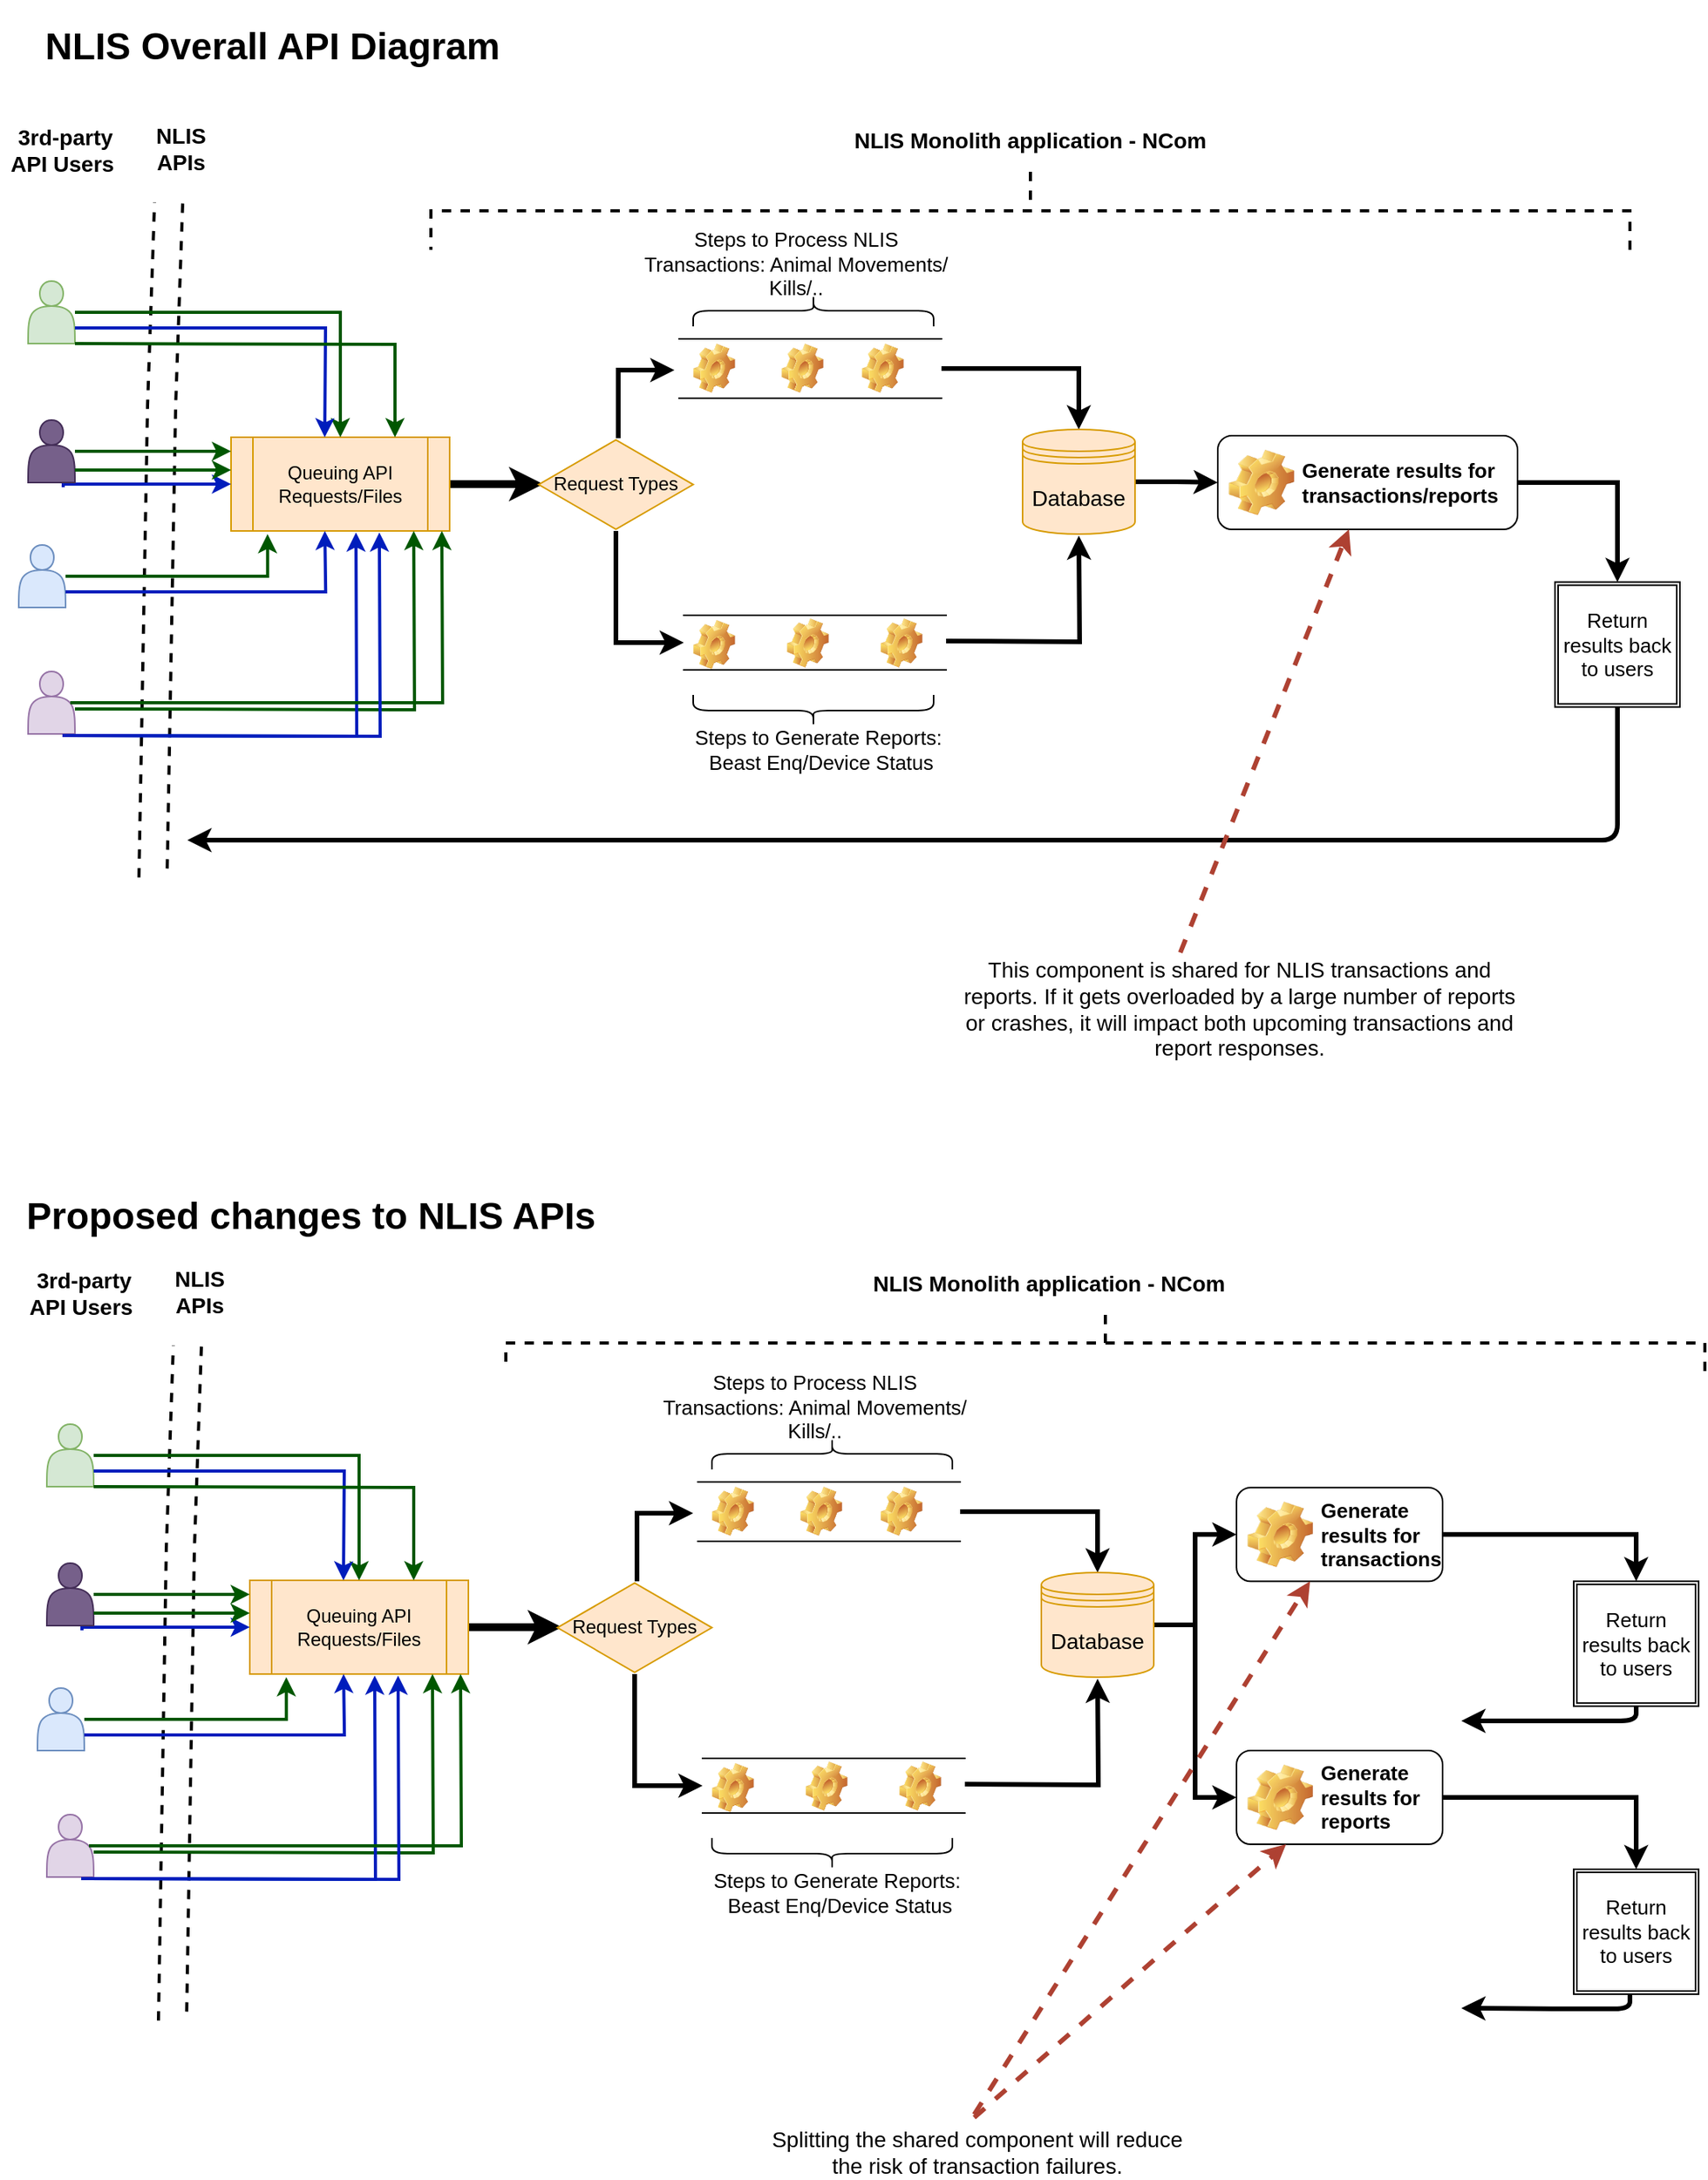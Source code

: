 <mxfile version="14.0.1" type="github">
  <diagram id="C5RBs43oDa-KdzZeNtuy" name="Page-1">
    <mxGraphModel dx="1356" dy="802" grid="1" gridSize="12" guides="1" tooltips="1" connect="1" arrows="1" fold="1" page="1" pageScale="1" pageWidth="827" pageHeight="1169" math="0" shadow="0">
      <root>
        <mxCell id="WIyWlLk6GJQsqaUBKTNV-0" />
        <mxCell id="WIyWlLk6GJQsqaUBKTNV-1" parent="WIyWlLk6GJQsqaUBKTNV-0" />
        <mxCell id="2m7f8F7U0wRiKGoIFJkY-1" value="" style="shape=link;html=1;width=17;sketch=0;shadow=0;dashed=1;strokeWidth=2;" parent="WIyWlLk6GJQsqaUBKTNV-1" edge="1">
          <mxGeometry width="100" relative="1" as="geometry">
            <mxPoint x="120" y="300" as="sourcePoint" />
            <mxPoint x="110" y="732" as="targetPoint" />
            <Array as="points">
              <mxPoint x="115.5" y="430" />
            </Array>
          </mxGeometry>
        </mxCell>
        <mxCell id="2m7f8F7U0wRiKGoIFJkY-31" value="" style="edgeStyle=orthogonalEdgeStyle;rounded=0;sketch=0;jumpSize=8;orthogonalLoop=1;jettySize=auto;html=1;shadow=0;strokeWidth=5;fillColor=#a20025;" parent="WIyWlLk6GJQsqaUBKTNV-1" source="2m7f8F7U0wRiKGoIFJkY-3" edge="1">
          <mxGeometry relative="1" as="geometry">
            <mxPoint x="360" y="480" as="targetPoint" />
          </mxGeometry>
        </mxCell>
        <mxCell id="2m7f8F7U0wRiKGoIFJkY-3" value="Queuing API Requests/Files" style="shape=process;whiteSpace=wrap;html=1;backgroundOutline=1;fillColor=#ffe6cc;strokeColor=#d79b00;" parent="WIyWlLk6GJQsqaUBKTNV-1" vertex="1">
          <mxGeometry x="160" y="450" width="140" height="60" as="geometry" />
        </mxCell>
        <mxCell id="2m7f8F7U0wRiKGoIFJkY-5" value="NLIS APIs" style="text;html=1;strokeColor=none;fillColor=none;align=center;verticalAlign=middle;whiteSpace=wrap;rounded=0;fontSize=14;fontStyle=1" parent="WIyWlLk6GJQsqaUBKTNV-1" vertex="1">
          <mxGeometry x="108" y="245" width="40" height="40" as="geometry" />
        </mxCell>
        <mxCell id="2m7f8F7U0wRiKGoIFJkY-16" style="edgeStyle=orthogonalEdgeStyle;rounded=0;sketch=0;orthogonalLoop=1;jettySize=auto;html=1;shadow=0;fillColor=#008a00;strokeColor=#005700;jumpSize=8;strokeWidth=2;" parent="WIyWlLk6GJQsqaUBKTNV-1" source="2m7f8F7U0wRiKGoIFJkY-7" target="2m7f8F7U0wRiKGoIFJkY-3" edge="1">
          <mxGeometry relative="1" as="geometry" />
        </mxCell>
        <mxCell id="2m7f8F7U0wRiKGoIFJkY-7" value="" style="shape=actor;whiteSpace=wrap;html=1;fillColor=#d5e8d4;strokeColor=#82b366;" parent="WIyWlLk6GJQsqaUBKTNV-1" vertex="1">
          <mxGeometry x="30" y="350" width="30" height="40" as="geometry" />
        </mxCell>
        <mxCell id="2m7f8F7U0wRiKGoIFJkY-18" value="" style="edgeStyle=orthogonalEdgeStyle;rounded=0;sketch=0;orthogonalLoop=1;jettySize=auto;html=1;shadow=0;exitX=0.75;exitY=0.25;exitDx=0;exitDy=0;exitPerimeter=0;strokeWidth=2;fillColor=#0050ef;strokeColor=#001DBC;" parent="WIyWlLk6GJQsqaUBKTNV-1" edge="1">
          <mxGeometry relative="1" as="geometry">
            <mxPoint x="52.5" y="482" as="sourcePoint" />
            <mxPoint x="160" y="480" as="targetPoint" />
            <Array as="points">
              <mxPoint x="53" y="480" />
            </Array>
          </mxGeometry>
        </mxCell>
        <mxCell id="2m7f8F7U0wRiKGoIFJkY-8" value="" style="shape=actor;whiteSpace=wrap;html=1;fillColor=#76608a;strokeColor=#432D57;fontColor=#ffffff;" parent="WIyWlLk6GJQsqaUBKTNV-1" vertex="1">
          <mxGeometry x="30" y="439" width="30" height="40" as="geometry" />
        </mxCell>
        <mxCell id="2m7f8F7U0wRiKGoIFJkY-10" value="&amp;nbsp;3rd-party API Users" style="text;html=1;strokeColor=none;fillColor=none;align=center;verticalAlign=middle;whiteSpace=wrap;rounded=0;fontSize=14;fontStyle=1" parent="WIyWlLk6GJQsqaUBKTNV-1" vertex="1">
          <mxGeometry x="12" y="241" width="80" height="50" as="geometry" />
        </mxCell>
        <mxCell id="2m7f8F7U0wRiKGoIFJkY-20" style="edgeStyle=orthogonalEdgeStyle;rounded=0;sketch=0;orthogonalLoop=1;jettySize=auto;html=1;entryX=0.167;entryY=1.033;entryDx=0;entryDy=0;entryPerimeter=0;shadow=0;strokeWidth=2;fillColor=#008a00;strokeColor=#005700;" parent="WIyWlLk6GJQsqaUBKTNV-1" source="2m7f8F7U0wRiKGoIFJkY-12" target="2m7f8F7U0wRiKGoIFJkY-3" edge="1">
          <mxGeometry relative="1" as="geometry" />
        </mxCell>
        <mxCell id="2m7f8F7U0wRiKGoIFJkY-12" value="" style="shape=actor;whiteSpace=wrap;html=1;fillColor=#dae8fc;strokeColor=#6c8ebf;" parent="WIyWlLk6GJQsqaUBKTNV-1" vertex="1">
          <mxGeometry x="24" y="519" width="30" height="40" as="geometry" />
        </mxCell>
        <mxCell id="2m7f8F7U0wRiKGoIFJkY-22" style="edgeStyle=orthogonalEdgeStyle;rounded=0;sketch=0;orthogonalLoop=1;jettySize=auto;html=1;shadow=0;strokeWidth=2;fillColor=#008a00;strokeColor=#005700;" parent="WIyWlLk6GJQsqaUBKTNV-1" edge="1">
          <mxGeometry relative="1" as="geometry">
            <mxPoint x="60" y="624" as="sourcePoint" />
            <mxPoint x="277" y="510" as="targetPoint" />
          </mxGeometry>
        </mxCell>
        <mxCell id="2m7f8F7U0wRiKGoIFJkY-13" value="" style="shape=actor;whiteSpace=wrap;html=1;fillColor=#e1d5e7;strokeColor=#9673a6;" parent="WIyWlLk6GJQsqaUBKTNV-1" vertex="1">
          <mxGeometry x="30" y="600" width="30" height="40" as="geometry" />
        </mxCell>
        <mxCell id="2m7f8F7U0wRiKGoIFJkY-17" style="edgeStyle=orthogonalEdgeStyle;rounded=0;sketch=0;orthogonalLoop=1;jettySize=auto;html=1;shadow=0;exitX=1;exitY=0.75;exitDx=0;exitDy=0;strokeWidth=2;fillColor=#0050ef;strokeColor=#001DBC;" parent="WIyWlLk6GJQsqaUBKTNV-1" source="2m7f8F7U0wRiKGoIFJkY-7" edge="1">
          <mxGeometry relative="1" as="geometry">
            <mxPoint x="30" y="410" as="sourcePoint" />
            <mxPoint x="220" y="450" as="targetPoint" />
          </mxGeometry>
        </mxCell>
        <mxCell id="2m7f8F7U0wRiKGoIFJkY-19" value="" style="edgeStyle=orthogonalEdgeStyle;rounded=0;sketch=0;orthogonalLoop=1;jettySize=auto;html=1;shadow=0;strokeWidth=2;fillColor=#008a00;strokeColor=#005700;" parent="WIyWlLk6GJQsqaUBKTNV-1" edge="1">
          <mxGeometry relative="1" as="geometry">
            <mxPoint x="60" y="459" as="sourcePoint" />
            <mxPoint x="160" y="459" as="targetPoint" />
          </mxGeometry>
        </mxCell>
        <mxCell id="2m7f8F7U0wRiKGoIFJkY-21" style="edgeStyle=orthogonalEdgeStyle;rounded=0;sketch=0;orthogonalLoop=1;jettySize=auto;html=1;entryX=0.167;entryY=1.033;entryDx=0;entryDy=0;entryPerimeter=0;shadow=0;exitX=1;exitY=0.75;exitDx=0;exitDy=0;strokeWidth=2;fillColor=#0050ef;strokeColor=#001DBC;" parent="WIyWlLk6GJQsqaUBKTNV-1" source="2m7f8F7U0wRiKGoIFJkY-12" edge="1">
          <mxGeometry relative="1" as="geometry">
            <mxPoint x="90" y="548.02" as="sourcePoint" />
            <mxPoint x="220.06" y="510" as="targetPoint" />
          </mxGeometry>
        </mxCell>
        <mxCell id="2m7f8F7U0wRiKGoIFJkY-23" style="edgeStyle=orthogonalEdgeStyle;rounded=0;sketch=0;orthogonalLoop=1;jettySize=auto;html=1;shadow=0;strokeWidth=2;fillColor=#0050ef;strokeColor=#001DBC;" parent="WIyWlLk6GJQsqaUBKTNV-1" edge="1">
          <mxGeometry relative="1" as="geometry">
            <mxPoint x="57" y="641" as="sourcePoint" />
            <mxPoint x="240" y="511" as="targetPoint" />
          </mxGeometry>
        </mxCell>
        <mxCell id="2m7f8F7U0wRiKGoIFJkY-24" value="" style="edgeStyle=orthogonalEdgeStyle;rounded=0;sketch=0;orthogonalLoop=1;jettySize=auto;html=1;shadow=0;strokeWidth=2;fillColor=#008a00;strokeColor=#005700;" parent="WIyWlLk6GJQsqaUBKTNV-1" edge="1">
          <mxGeometry relative="1" as="geometry">
            <mxPoint x="60" y="471" as="sourcePoint" />
            <mxPoint x="160" y="471" as="targetPoint" />
          </mxGeometry>
        </mxCell>
        <mxCell id="2m7f8F7U0wRiKGoIFJkY-27" style="edgeStyle=orthogonalEdgeStyle;rounded=0;sketch=0;orthogonalLoop=1;jettySize=auto;html=1;shadow=0;strokeWidth=2;fillColor=#008a00;strokeColor=#005700;exitX=0.9;exitY=0.5;exitDx=0;exitDy=0;exitPerimeter=0;" parent="WIyWlLk6GJQsqaUBKTNV-1" source="2m7f8F7U0wRiKGoIFJkY-13" edge="1">
          <mxGeometry relative="1" as="geometry">
            <mxPoint x="97.5" y="620" as="sourcePoint" />
            <mxPoint x="295" y="510" as="targetPoint" />
          </mxGeometry>
        </mxCell>
        <mxCell id="2m7f8F7U0wRiKGoIFJkY-28" style="edgeStyle=orthogonalEdgeStyle;rounded=0;sketch=0;orthogonalLoop=1;jettySize=auto;html=1;shadow=0;fillColor=#008a00;strokeColor=#005700;jumpSize=8;strokeWidth=2;entryX=0.75;entryY=0;entryDx=0;entryDy=0;" parent="WIyWlLk6GJQsqaUBKTNV-1" target="2m7f8F7U0wRiKGoIFJkY-3" edge="1">
          <mxGeometry relative="1" as="geometry">
            <mxPoint x="60" y="390" as="sourcePoint" />
            <mxPoint x="250" y="430" as="targetPoint" />
          </mxGeometry>
        </mxCell>
        <mxCell id="2m7f8F7U0wRiKGoIFJkY-29" style="edgeStyle=orthogonalEdgeStyle;rounded=0;sketch=0;orthogonalLoop=1;jettySize=auto;html=1;entryX=0.461;entryY=1;entryDx=0;entryDy=0;entryPerimeter=0;shadow=0;strokeWidth=2;fillColor=#0050ef;strokeColor=#001DBC;" parent="WIyWlLk6GJQsqaUBKTNV-1" edge="1">
          <mxGeometry relative="1" as="geometry">
            <mxPoint x="52" y="641" as="sourcePoint" />
            <mxPoint x="254.98" y="511" as="targetPoint" />
          </mxGeometry>
        </mxCell>
        <mxCell id="2m7f8F7U0wRiKGoIFJkY-37" style="edgeStyle=orthogonalEdgeStyle;rounded=0;sketch=0;jumpSize=8;orthogonalLoop=1;jettySize=auto;html=1;shadow=0;strokeWidth=3;" parent="WIyWlLk6GJQsqaUBKTNV-1" edge="1">
          <mxGeometry relative="1" as="geometry">
            <mxPoint x="408" y="450.6" as="sourcePoint" />
            <mxPoint x="444" y="407" as="targetPoint" />
            <Array as="points">
              <mxPoint x="408" y="407" />
            </Array>
          </mxGeometry>
        </mxCell>
        <mxCell id="2m7f8F7U0wRiKGoIFJkY-86" style="edgeStyle=orthogonalEdgeStyle;rounded=0;sketch=0;jumpSize=8;orthogonalLoop=1;jettySize=auto;html=1;entryX=0;entryY=0.5;entryDx=0;entryDy=0;shadow=0;strokeColor=#000000;strokeWidth=3;fontSize=13;" parent="WIyWlLk6GJQsqaUBKTNV-1" source="2m7f8F7U0wRiKGoIFJkY-35" target="2m7f8F7U0wRiKGoIFJkY-69" edge="1">
          <mxGeometry relative="1" as="geometry" />
        </mxCell>
        <mxCell id="2m7f8F7U0wRiKGoIFJkY-35" value="Request Types" style="html=1;whiteSpace=wrap;aspect=fixed;shape=isoRectangle;fillColor=#ffe6cc;strokeColor=#d79b00;" parent="WIyWlLk6GJQsqaUBKTNV-1" vertex="1">
          <mxGeometry x="357" y="450.6" width="99" height="59.4" as="geometry" />
        </mxCell>
        <mxCell id="2m7f8F7U0wRiKGoIFJkY-48" value="&lt;h1&gt;NLIS Overall API Diagram&lt;/h1&gt;" style="text;html=1;strokeColor=none;fillColor=none;spacing=5;spacingTop=-20;whiteSpace=wrap;overflow=hidden;rounded=0;" parent="WIyWlLk6GJQsqaUBKTNV-1" vertex="1">
          <mxGeometry x="36" y="180" width="312" height="48" as="geometry" />
        </mxCell>
        <mxCell id="2m7f8F7U0wRiKGoIFJkY-52" value="" style="shape=curlyBracket;whiteSpace=wrap;html=1;rounded=1;fontSize=13;direction=south;" parent="WIyWlLk6GJQsqaUBKTNV-1" vertex="1">
          <mxGeometry x="456" y="359" width="154" height="20" as="geometry" />
        </mxCell>
        <mxCell id="2m7f8F7U0wRiKGoIFJkY-53" value="Steps to Process NLIS Transactions: Animal Movements/ Kills/.." style="text;html=1;strokeColor=none;fillColor=none;align=center;verticalAlign=middle;whiteSpace=wrap;rounded=0;fontSize=13;" parent="WIyWlLk6GJQsqaUBKTNV-1" vertex="1">
          <mxGeometry x="420" y="329" width="204" height="20" as="geometry" />
        </mxCell>
        <mxCell id="2m7f8F7U0wRiKGoIFJkY-60" value="" style="shape=image;html=1;verticalLabelPosition=bottom;verticalAlign=top;imageAspect=1;aspect=fixed;image=img/clipart/Gear_128x128.png" parent="WIyWlLk6GJQsqaUBKTNV-1" vertex="1">
          <mxGeometry x="456.0" y="390" width="26.85" height="31.5" as="geometry" />
        </mxCell>
        <mxCell id="2m7f8F7U0wRiKGoIFJkY-61" value="" style="shape=image;html=1;verticalLabelPosition=bottom;verticalAlign=top;imageAspect=1;aspect=fixed;image=img/clipart/Gear_128x128.png" parent="WIyWlLk6GJQsqaUBKTNV-1" vertex="1">
          <mxGeometry x="512.57" y="390" width="26.85" height="31.5" as="geometry" />
        </mxCell>
        <mxCell id="2m7f8F7U0wRiKGoIFJkY-62" value="" style="shape=image;html=1;verticalLabelPosition=bottom;verticalAlign=top;imageAspect=1;aspect=fixed;image=img/clipart/Gear_128x128.png" parent="WIyWlLk6GJQsqaUBKTNV-1" vertex="1">
          <mxGeometry x="564.0" y="390" width="26.85" height="31.5" as="geometry" />
        </mxCell>
        <mxCell id="2m7f8F7U0wRiKGoIFJkY-115" style="edgeStyle=orthogonalEdgeStyle;rounded=0;sketch=0;jumpSize=8;orthogonalLoop=1;jettySize=auto;html=1;shadow=0;strokeColor=#000000;strokeWidth=3;fontSize=14;" parent="WIyWlLk6GJQsqaUBKTNV-1" source="2m7f8F7U0wRiKGoIFJkY-65" target="2m7f8F7U0wRiKGoIFJkY-113" edge="1">
          <mxGeometry relative="1" as="geometry" />
        </mxCell>
        <mxCell id="2m7f8F7U0wRiKGoIFJkY-65" value="" style="shape=partialRectangle;whiteSpace=wrap;html=1;left=0;right=0;fillColor=none;fontSize=13;" parent="WIyWlLk6GJQsqaUBKTNV-1" vertex="1">
          <mxGeometry x="447" y="387" width="168" height="38" as="geometry" />
        </mxCell>
        <mxCell id="2m7f8F7U0wRiKGoIFJkY-118" style="edgeStyle=orthogonalEdgeStyle;rounded=0;sketch=0;jumpSize=8;orthogonalLoop=1;jettySize=auto;html=1;entryX=0.5;entryY=1;entryDx=0;entryDy=0;shadow=0;strokeColor=#000000;strokeWidth=3;fontSize=14;" parent="WIyWlLk6GJQsqaUBKTNV-1" edge="1">
          <mxGeometry relative="1" as="geometry">
            <mxPoint x="618" y="580.5" as="sourcePoint" />
            <mxPoint x="703" y="513" as="targetPoint" />
          </mxGeometry>
        </mxCell>
        <mxCell id="2m7f8F7U0wRiKGoIFJkY-69" value="" style="shape=partialRectangle;whiteSpace=wrap;html=1;left=0;right=0;fillColor=none;fontSize=13;" parent="WIyWlLk6GJQsqaUBKTNV-1" vertex="1">
          <mxGeometry x="450" y="564" width="168" height="35" as="geometry" />
        </mxCell>
        <mxCell id="2m7f8F7U0wRiKGoIFJkY-70" value="" style="shape=image;html=1;verticalLabelPosition=bottom;verticalAlign=top;imageAspect=1;aspect=fixed;image=img/clipart/Gear_128x128.png" parent="WIyWlLk6GJQsqaUBKTNV-1" vertex="1">
          <mxGeometry x="456.0" y="567" width="26.85" height="31.5" as="geometry" />
        </mxCell>
        <mxCell id="2m7f8F7U0wRiKGoIFJkY-71" value="" style="shape=image;html=1;verticalLabelPosition=bottom;verticalAlign=top;imageAspect=1;aspect=fixed;image=img/clipart/Gear_128x128.png" parent="WIyWlLk6GJQsqaUBKTNV-1" vertex="1">
          <mxGeometry x="516" y="566" width="26.85" height="31.5" as="geometry" />
        </mxCell>
        <mxCell id="2m7f8F7U0wRiKGoIFJkY-72" value="" style="shape=image;html=1;verticalLabelPosition=bottom;verticalAlign=top;imageAspect=1;aspect=fixed;image=img/clipart/Gear_128x128.png" parent="WIyWlLk6GJQsqaUBKTNV-1" vertex="1">
          <mxGeometry x="576.0" y="566" width="26.85" height="31.5" as="geometry" />
        </mxCell>
        <mxCell id="2m7f8F7U0wRiKGoIFJkY-73" value="" style="shape=curlyBracket;whiteSpace=wrap;html=1;rounded=1;fontSize=13;direction=north;" parent="WIyWlLk6GJQsqaUBKTNV-1" vertex="1">
          <mxGeometry x="456" y="615" width="154" height="20" as="geometry" />
        </mxCell>
        <mxCell id="2m7f8F7U0wRiKGoIFJkY-74" value="Steps to Generate Reports:&amp;nbsp;&lt;br&gt;Beast Enq/Device Status" style="text;html=1;strokeColor=none;fillColor=none;align=center;verticalAlign=middle;whiteSpace=wrap;rounded=0;fontSize=13;" parent="WIyWlLk6GJQsqaUBKTNV-1" vertex="1">
          <mxGeometry x="448" y="640" width="180" height="20" as="geometry" />
        </mxCell>
        <mxCell id="2m7f8F7U0wRiKGoIFJkY-91" style="edgeStyle=orthogonalEdgeStyle;rounded=0;sketch=0;jumpSize=8;orthogonalLoop=1;jettySize=auto;html=1;entryX=0.5;entryY=0;entryDx=0;entryDy=0;shadow=0;strokeColor=#000000;strokeWidth=3;fontSize=13;" parent="WIyWlLk6GJQsqaUBKTNV-1" source="2m7f8F7U0wRiKGoIFJkY-87" target="2m7f8F7U0wRiKGoIFJkY-90" edge="1">
          <mxGeometry relative="1" as="geometry" />
        </mxCell>
        <mxCell id="2m7f8F7U0wRiKGoIFJkY-87" value="Generate results for transactions/reports" style="label;whiteSpace=wrap;html=1;image=img/clipart/Gear_128x128.png;fontSize=13;" parent="WIyWlLk6GJQsqaUBKTNV-1" vertex="1">
          <mxGeometry x="792" y="449" width="192" height="60" as="geometry" />
        </mxCell>
        <mxCell id="2m7f8F7U0wRiKGoIFJkY-90" value="Return results back to users" style="shape=ext;double=1;whiteSpace=wrap;html=1;aspect=fixed;fontSize=13;" parent="WIyWlLk6GJQsqaUBKTNV-1" vertex="1">
          <mxGeometry x="1008" y="542.75" width="80" height="80" as="geometry" />
        </mxCell>
        <mxCell id="2m7f8F7U0wRiKGoIFJkY-103" value="" style="edgeStyle=segmentEdgeStyle;endArrow=classic;html=1;shadow=0;strokeColor=#000000;strokeWidth=3;fontSize=13;exitX=0.5;exitY=1;exitDx=0;exitDy=0;" parent="WIyWlLk6GJQsqaUBKTNV-1" source="2m7f8F7U0wRiKGoIFJkY-90" edge="1">
          <mxGeometry width="50" height="50" relative="1" as="geometry">
            <mxPoint x="1044" y="674" as="sourcePoint" />
            <mxPoint x="132" y="708" as="targetPoint" />
            <Array as="points">
              <mxPoint x="1048" y="708" />
              <mxPoint x="852" y="708" />
            </Array>
          </mxGeometry>
        </mxCell>
        <mxCell id="2m7f8F7U0wRiKGoIFJkY-109" value="" style="strokeWidth=2;html=1;shape=mxgraph.flowchart.annotation_2;align=left;labelPosition=right;pointerEvents=1;fontSize=14;direction=south;dashed=1;" parent="WIyWlLk6GJQsqaUBKTNV-1" vertex="1">
          <mxGeometry x="288" y="280" width="768" height="50" as="geometry" />
        </mxCell>
        <mxCell id="2m7f8F7U0wRiKGoIFJkY-110" value="NLIS Monolith application - NCom" style="text;html=1;strokeColor=none;fillColor=none;align=center;verticalAlign=middle;whiteSpace=wrap;rounded=0;fontSize=14;fontStyle=1" parent="WIyWlLk6GJQsqaUBKTNV-1" vertex="1">
          <mxGeometry x="552" y="240" width="240" height="40" as="geometry" />
        </mxCell>
        <mxCell id="2m7f8F7U0wRiKGoIFJkY-120" value="" style="edgeStyle=orthogonalEdgeStyle;rounded=0;sketch=0;jumpSize=8;orthogonalLoop=1;jettySize=auto;html=1;shadow=0;strokeColor=#000000;strokeWidth=3;fontSize=14;" parent="WIyWlLk6GJQsqaUBKTNV-1" source="2m7f8F7U0wRiKGoIFJkY-113" target="2m7f8F7U0wRiKGoIFJkY-87" edge="1">
          <mxGeometry relative="1" as="geometry" />
        </mxCell>
        <mxCell id="2m7f8F7U0wRiKGoIFJkY-113" value="Database" style="shape=datastore;whiteSpace=wrap;html=1;fontSize=14;fillColor=#ffe6cc;strokeColor=#d79b00;" parent="WIyWlLk6GJQsqaUBKTNV-1" vertex="1">
          <mxGeometry x="667" y="445" width="72" height="67" as="geometry" />
        </mxCell>
        <mxCell id="2m7f8F7U0wRiKGoIFJkY-121" value="This component is shared for NLIS transactions and reports. If it gets overloaded by a large number of reports or crashes, it will impact both upcoming transactions and report responses." style="text;html=1;strokeColor=none;fillColor=none;align=center;verticalAlign=middle;whiteSpace=wrap;rounded=0;fontSize=14;" parent="WIyWlLk6GJQsqaUBKTNV-1" vertex="1">
          <mxGeometry x="628" y="804" width="356" height="24" as="geometry" />
        </mxCell>
        <mxCell id="2m7f8F7U0wRiKGoIFJkY-135" value="" style="shape=link;html=1;width=17;sketch=0;shadow=0;dashed=1;strokeWidth=2;" parent="WIyWlLk6GJQsqaUBKTNV-1" edge="1">
          <mxGeometry width="100" relative="1" as="geometry">
            <mxPoint x="132" y="1032" as="sourcePoint" />
            <mxPoint x="122.497" y="1464" as="targetPoint" />
            <Array as="points">
              <mxPoint x="127.5" y="1162" />
            </Array>
          </mxGeometry>
        </mxCell>
        <mxCell id="2m7f8F7U0wRiKGoIFJkY-136" value="" style="edgeStyle=orthogonalEdgeStyle;rounded=0;sketch=0;jumpSize=8;orthogonalLoop=1;jettySize=auto;html=1;shadow=0;strokeWidth=5;fillColor=#a20025;" parent="WIyWlLk6GJQsqaUBKTNV-1" source="2m7f8F7U0wRiKGoIFJkY-137" edge="1">
          <mxGeometry relative="1" as="geometry">
            <mxPoint x="372" y="1212" as="targetPoint" />
          </mxGeometry>
        </mxCell>
        <mxCell id="2m7f8F7U0wRiKGoIFJkY-137" value="Queuing API Requests/Files" style="shape=process;whiteSpace=wrap;html=1;backgroundOutline=1;fillColor=#ffe6cc;strokeColor=#d79b00;" parent="WIyWlLk6GJQsqaUBKTNV-1" vertex="1">
          <mxGeometry x="172" y="1182" width="140" height="60" as="geometry" />
        </mxCell>
        <mxCell id="2m7f8F7U0wRiKGoIFJkY-138" value="NLIS APIs" style="text;html=1;strokeColor=none;fillColor=none;align=center;verticalAlign=middle;whiteSpace=wrap;rounded=0;fontSize=14;fontStyle=1" parent="WIyWlLk6GJQsqaUBKTNV-1" vertex="1">
          <mxGeometry x="120" y="977" width="40" height="40" as="geometry" />
        </mxCell>
        <mxCell id="2m7f8F7U0wRiKGoIFJkY-139" style="edgeStyle=orthogonalEdgeStyle;rounded=0;sketch=0;orthogonalLoop=1;jettySize=auto;html=1;shadow=0;fillColor=#008a00;strokeColor=#005700;jumpSize=8;strokeWidth=2;" parent="WIyWlLk6GJQsqaUBKTNV-1" source="2m7f8F7U0wRiKGoIFJkY-140" target="2m7f8F7U0wRiKGoIFJkY-137" edge="1">
          <mxGeometry relative="1" as="geometry" />
        </mxCell>
        <mxCell id="2m7f8F7U0wRiKGoIFJkY-140" value="" style="shape=actor;whiteSpace=wrap;html=1;fillColor=#d5e8d4;strokeColor=#82b366;" parent="WIyWlLk6GJQsqaUBKTNV-1" vertex="1">
          <mxGeometry x="42" y="1082" width="30" height="40" as="geometry" />
        </mxCell>
        <mxCell id="2m7f8F7U0wRiKGoIFJkY-141" value="" style="edgeStyle=orthogonalEdgeStyle;rounded=0;sketch=0;orthogonalLoop=1;jettySize=auto;html=1;shadow=0;exitX=0.75;exitY=0.25;exitDx=0;exitDy=0;exitPerimeter=0;strokeWidth=2;fillColor=#0050ef;strokeColor=#001DBC;" parent="WIyWlLk6GJQsqaUBKTNV-1" edge="1">
          <mxGeometry relative="1" as="geometry">
            <mxPoint x="64.5" y="1214" as="sourcePoint" />
            <mxPoint x="172" y="1212" as="targetPoint" />
            <Array as="points">
              <mxPoint x="65" y="1212" />
            </Array>
          </mxGeometry>
        </mxCell>
        <mxCell id="2m7f8F7U0wRiKGoIFJkY-142" value="" style="shape=actor;whiteSpace=wrap;html=1;fillColor=#76608a;strokeColor=#432D57;fontColor=#ffffff;" parent="WIyWlLk6GJQsqaUBKTNV-1" vertex="1">
          <mxGeometry x="42" y="1171" width="30" height="40" as="geometry" />
        </mxCell>
        <mxCell id="2m7f8F7U0wRiKGoIFJkY-143" value="&amp;nbsp;3rd-party API Users" style="text;html=1;strokeColor=none;fillColor=none;align=center;verticalAlign=middle;whiteSpace=wrap;rounded=0;fontSize=14;fontStyle=1" parent="WIyWlLk6GJQsqaUBKTNV-1" vertex="1">
          <mxGeometry x="24" y="973" width="80" height="50" as="geometry" />
        </mxCell>
        <mxCell id="2m7f8F7U0wRiKGoIFJkY-144" style="edgeStyle=orthogonalEdgeStyle;rounded=0;sketch=0;orthogonalLoop=1;jettySize=auto;html=1;entryX=0.167;entryY=1.033;entryDx=0;entryDy=0;entryPerimeter=0;shadow=0;strokeWidth=2;fillColor=#008a00;strokeColor=#005700;" parent="WIyWlLk6GJQsqaUBKTNV-1" source="2m7f8F7U0wRiKGoIFJkY-145" target="2m7f8F7U0wRiKGoIFJkY-137" edge="1">
          <mxGeometry relative="1" as="geometry" />
        </mxCell>
        <mxCell id="2m7f8F7U0wRiKGoIFJkY-145" value="" style="shape=actor;whiteSpace=wrap;html=1;fillColor=#dae8fc;strokeColor=#6c8ebf;" parent="WIyWlLk6GJQsqaUBKTNV-1" vertex="1">
          <mxGeometry x="36" y="1251" width="30" height="40" as="geometry" />
        </mxCell>
        <mxCell id="2m7f8F7U0wRiKGoIFJkY-146" style="edgeStyle=orthogonalEdgeStyle;rounded=0;sketch=0;orthogonalLoop=1;jettySize=auto;html=1;shadow=0;strokeWidth=2;fillColor=#008a00;strokeColor=#005700;" parent="WIyWlLk6GJQsqaUBKTNV-1" edge="1">
          <mxGeometry relative="1" as="geometry">
            <mxPoint x="72" y="1356" as="sourcePoint" />
            <mxPoint x="289" y="1242" as="targetPoint" />
          </mxGeometry>
        </mxCell>
        <mxCell id="2m7f8F7U0wRiKGoIFJkY-147" value="" style="shape=actor;whiteSpace=wrap;html=1;fillColor=#e1d5e7;strokeColor=#9673a6;" parent="WIyWlLk6GJQsqaUBKTNV-1" vertex="1">
          <mxGeometry x="42" y="1332" width="30" height="40" as="geometry" />
        </mxCell>
        <mxCell id="2m7f8F7U0wRiKGoIFJkY-148" style="edgeStyle=orthogonalEdgeStyle;rounded=0;sketch=0;orthogonalLoop=1;jettySize=auto;html=1;shadow=0;exitX=1;exitY=0.75;exitDx=0;exitDy=0;strokeWidth=2;fillColor=#0050ef;strokeColor=#001DBC;" parent="WIyWlLk6GJQsqaUBKTNV-1" source="2m7f8F7U0wRiKGoIFJkY-140" edge="1">
          <mxGeometry relative="1" as="geometry">
            <mxPoint x="42" y="1142" as="sourcePoint" />
            <mxPoint x="232" y="1182" as="targetPoint" />
          </mxGeometry>
        </mxCell>
        <mxCell id="2m7f8F7U0wRiKGoIFJkY-149" value="" style="edgeStyle=orthogonalEdgeStyle;rounded=0;sketch=0;orthogonalLoop=1;jettySize=auto;html=1;shadow=0;strokeWidth=2;fillColor=#008a00;strokeColor=#005700;" parent="WIyWlLk6GJQsqaUBKTNV-1" edge="1">
          <mxGeometry relative="1" as="geometry">
            <mxPoint x="72" y="1191" as="sourcePoint" />
            <mxPoint x="172" y="1191" as="targetPoint" />
          </mxGeometry>
        </mxCell>
        <mxCell id="2m7f8F7U0wRiKGoIFJkY-150" style="edgeStyle=orthogonalEdgeStyle;rounded=0;sketch=0;orthogonalLoop=1;jettySize=auto;html=1;entryX=0.167;entryY=1.033;entryDx=0;entryDy=0;entryPerimeter=0;shadow=0;exitX=1;exitY=0.75;exitDx=0;exitDy=0;strokeWidth=2;fillColor=#0050ef;strokeColor=#001DBC;" parent="WIyWlLk6GJQsqaUBKTNV-1" source="2m7f8F7U0wRiKGoIFJkY-145" edge="1">
          <mxGeometry relative="1" as="geometry">
            <mxPoint x="102" y="1280.02" as="sourcePoint" />
            <mxPoint x="232.06" y="1242" as="targetPoint" />
          </mxGeometry>
        </mxCell>
        <mxCell id="2m7f8F7U0wRiKGoIFJkY-151" style="edgeStyle=orthogonalEdgeStyle;rounded=0;sketch=0;orthogonalLoop=1;jettySize=auto;html=1;shadow=0;strokeWidth=2;fillColor=#0050ef;strokeColor=#001DBC;" parent="WIyWlLk6GJQsqaUBKTNV-1" edge="1">
          <mxGeometry relative="1" as="geometry">
            <mxPoint x="69" y="1373" as="sourcePoint" />
            <mxPoint x="252" y="1243" as="targetPoint" />
          </mxGeometry>
        </mxCell>
        <mxCell id="2m7f8F7U0wRiKGoIFJkY-152" value="" style="edgeStyle=orthogonalEdgeStyle;rounded=0;sketch=0;orthogonalLoop=1;jettySize=auto;html=1;shadow=0;strokeWidth=2;fillColor=#008a00;strokeColor=#005700;" parent="WIyWlLk6GJQsqaUBKTNV-1" edge="1">
          <mxGeometry relative="1" as="geometry">
            <mxPoint x="72" y="1203" as="sourcePoint" />
            <mxPoint x="172" y="1203" as="targetPoint" />
          </mxGeometry>
        </mxCell>
        <mxCell id="2m7f8F7U0wRiKGoIFJkY-153" style="edgeStyle=orthogonalEdgeStyle;rounded=0;sketch=0;orthogonalLoop=1;jettySize=auto;html=1;shadow=0;strokeWidth=2;fillColor=#008a00;strokeColor=#005700;exitX=0.9;exitY=0.5;exitDx=0;exitDy=0;exitPerimeter=0;" parent="WIyWlLk6GJQsqaUBKTNV-1" source="2m7f8F7U0wRiKGoIFJkY-147" edge="1">
          <mxGeometry relative="1" as="geometry">
            <mxPoint x="109.5" y="1352" as="sourcePoint" />
            <mxPoint x="307" y="1242" as="targetPoint" />
          </mxGeometry>
        </mxCell>
        <mxCell id="2m7f8F7U0wRiKGoIFJkY-154" style="edgeStyle=orthogonalEdgeStyle;rounded=0;sketch=0;orthogonalLoop=1;jettySize=auto;html=1;shadow=0;fillColor=#008a00;strokeColor=#005700;jumpSize=8;strokeWidth=2;entryX=0.75;entryY=0;entryDx=0;entryDy=0;" parent="WIyWlLk6GJQsqaUBKTNV-1" target="2m7f8F7U0wRiKGoIFJkY-137" edge="1">
          <mxGeometry relative="1" as="geometry">
            <mxPoint x="72" y="1122" as="sourcePoint" />
            <mxPoint x="262" y="1162" as="targetPoint" />
          </mxGeometry>
        </mxCell>
        <mxCell id="2m7f8F7U0wRiKGoIFJkY-155" style="edgeStyle=orthogonalEdgeStyle;rounded=0;sketch=0;orthogonalLoop=1;jettySize=auto;html=1;entryX=0.461;entryY=1;entryDx=0;entryDy=0;entryPerimeter=0;shadow=0;strokeWidth=2;fillColor=#0050ef;strokeColor=#001DBC;" parent="WIyWlLk6GJQsqaUBKTNV-1" edge="1">
          <mxGeometry relative="1" as="geometry">
            <mxPoint x="64" y="1373" as="sourcePoint" />
            <mxPoint x="266.98" y="1243" as="targetPoint" />
          </mxGeometry>
        </mxCell>
        <mxCell id="2m7f8F7U0wRiKGoIFJkY-156" style="edgeStyle=orthogonalEdgeStyle;rounded=0;sketch=0;jumpSize=8;orthogonalLoop=1;jettySize=auto;html=1;shadow=0;strokeWidth=3;" parent="WIyWlLk6GJQsqaUBKTNV-1" edge="1">
          <mxGeometry relative="1" as="geometry">
            <mxPoint x="420" y="1182.6" as="sourcePoint" />
            <mxPoint x="456" y="1139" as="targetPoint" />
            <Array as="points">
              <mxPoint x="420" y="1139" />
            </Array>
          </mxGeometry>
        </mxCell>
        <mxCell id="2m7f8F7U0wRiKGoIFJkY-157" style="edgeStyle=orthogonalEdgeStyle;rounded=0;sketch=0;jumpSize=8;orthogonalLoop=1;jettySize=auto;html=1;entryX=0;entryY=0.5;entryDx=0;entryDy=0;shadow=0;strokeColor=#000000;strokeWidth=3;fontSize=13;" parent="WIyWlLk6GJQsqaUBKTNV-1" source="2m7f8F7U0wRiKGoIFJkY-158" target="2m7f8F7U0wRiKGoIFJkY-167" edge="1">
          <mxGeometry relative="1" as="geometry" />
        </mxCell>
        <mxCell id="2m7f8F7U0wRiKGoIFJkY-158" value="Request Types" style="html=1;whiteSpace=wrap;aspect=fixed;shape=isoRectangle;fillColor=#ffe6cc;strokeColor=#d79b00;" parent="WIyWlLk6GJQsqaUBKTNV-1" vertex="1">
          <mxGeometry x="369" y="1182.6" width="99" height="59.4" as="geometry" />
        </mxCell>
        <mxCell id="2m7f8F7U0wRiKGoIFJkY-159" value="" style="shape=curlyBracket;whiteSpace=wrap;html=1;rounded=1;fontSize=13;direction=south;" parent="WIyWlLk6GJQsqaUBKTNV-1" vertex="1">
          <mxGeometry x="468" y="1091" width="154" height="20" as="geometry" />
        </mxCell>
        <mxCell id="2m7f8F7U0wRiKGoIFJkY-160" value="Steps to Process NLIS Transactions: Animal Movements/ Kills/.." style="text;html=1;strokeColor=none;fillColor=none;align=center;verticalAlign=middle;whiteSpace=wrap;rounded=0;fontSize=13;" parent="WIyWlLk6GJQsqaUBKTNV-1" vertex="1">
          <mxGeometry x="432" y="1061" width="204" height="20" as="geometry" />
        </mxCell>
        <mxCell id="2m7f8F7U0wRiKGoIFJkY-161" value="" style="shape=image;html=1;verticalLabelPosition=bottom;verticalAlign=top;imageAspect=1;aspect=fixed;image=img/clipart/Gear_128x128.png" parent="WIyWlLk6GJQsqaUBKTNV-1" vertex="1">
          <mxGeometry x="468" y="1122" width="26.85" height="31.5" as="geometry" />
        </mxCell>
        <mxCell id="2m7f8F7U0wRiKGoIFJkY-162" value="" style="shape=image;html=1;verticalLabelPosition=bottom;verticalAlign=top;imageAspect=1;aspect=fixed;image=img/clipart/Gear_128x128.png" parent="WIyWlLk6GJQsqaUBKTNV-1" vertex="1">
          <mxGeometry x="524.57" y="1122" width="26.85" height="31.5" as="geometry" />
        </mxCell>
        <mxCell id="2m7f8F7U0wRiKGoIFJkY-163" value="" style="shape=image;html=1;verticalLabelPosition=bottom;verticalAlign=top;imageAspect=1;aspect=fixed;image=img/clipart/Gear_128x128.png" parent="WIyWlLk6GJQsqaUBKTNV-1" vertex="1">
          <mxGeometry x="576.0" y="1122" width="26.85" height="31.5" as="geometry" />
        </mxCell>
        <mxCell id="2m7f8F7U0wRiKGoIFJkY-164" style="edgeStyle=orthogonalEdgeStyle;rounded=0;sketch=0;jumpSize=8;orthogonalLoop=1;jettySize=auto;html=1;shadow=0;strokeColor=#000000;strokeWidth=3;fontSize=14;" parent="WIyWlLk6GJQsqaUBKTNV-1" source="2m7f8F7U0wRiKGoIFJkY-165" target="2m7f8F7U0wRiKGoIFJkY-180" edge="1">
          <mxGeometry relative="1" as="geometry" />
        </mxCell>
        <mxCell id="2m7f8F7U0wRiKGoIFJkY-165" value="" style="shape=partialRectangle;whiteSpace=wrap;html=1;left=0;right=0;fillColor=none;fontSize=13;" parent="WIyWlLk6GJQsqaUBKTNV-1" vertex="1">
          <mxGeometry x="459" y="1119" width="168" height="38" as="geometry" />
        </mxCell>
        <mxCell id="2m7f8F7U0wRiKGoIFJkY-166" style="edgeStyle=orthogonalEdgeStyle;rounded=0;sketch=0;jumpSize=8;orthogonalLoop=1;jettySize=auto;html=1;entryX=0.5;entryY=1;entryDx=0;entryDy=0;shadow=0;strokeColor=#000000;strokeWidth=3;fontSize=14;" parent="WIyWlLk6GJQsqaUBKTNV-1" edge="1">
          <mxGeometry relative="1" as="geometry">
            <mxPoint x="630" y="1312.5" as="sourcePoint" />
            <mxPoint x="715" y="1245" as="targetPoint" />
          </mxGeometry>
        </mxCell>
        <mxCell id="2m7f8F7U0wRiKGoIFJkY-167" value="" style="shape=partialRectangle;whiteSpace=wrap;html=1;left=0;right=0;fillColor=none;fontSize=13;" parent="WIyWlLk6GJQsqaUBKTNV-1" vertex="1">
          <mxGeometry x="462" y="1296" width="168" height="35" as="geometry" />
        </mxCell>
        <mxCell id="2m7f8F7U0wRiKGoIFJkY-168" value="" style="shape=image;html=1;verticalLabelPosition=bottom;verticalAlign=top;imageAspect=1;aspect=fixed;image=img/clipart/Gear_128x128.png" parent="WIyWlLk6GJQsqaUBKTNV-1" vertex="1">
          <mxGeometry x="468" y="1299" width="26.85" height="31.5" as="geometry" />
        </mxCell>
        <mxCell id="2m7f8F7U0wRiKGoIFJkY-169" value="" style="shape=image;html=1;verticalLabelPosition=bottom;verticalAlign=top;imageAspect=1;aspect=fixed;image=img/clipart/Gear_128x128.png" parent="WIyWlLk6GJQsqaUBKTNV-1" vertex="1">
          <mxGeometry x="528" y="1298" width="26.85" height="31.5" as="geometry" />
        </mxCell>
        <mxCell id="2m7f8F7U0wRiKGoIFJkY-170" value="" style="shape=image;html=1;verticalLabelPosition=bottom;verticalAlign=top;imageAspect=1;aspect=fixed;image=img/clipart/Gear_128x128.png" parent="WIyWlLk6GJQsqaUBKTNV-1" vertex="1">
          <mxGeometry x="588.0" y="1298" width="26.85" height="31.5" as="geometry" />
        </mxCell>
        <mxCell id="2m7f8F7U0wRiKGoIFJkY-171" value="" style="shape=curlyBracket;whiteSpace=wrap;html=1;rounded=1;fontSize=13;direction=north;" parent="WIyWlLk6GJQsqaUBKTNV-1" vertex="1">
          <mxGeometry x="468" y="1347" width="154" height="20" as="geometry" />
        </mxCell>
        <mxCell id="2m7f8F7U0wRiKGoIFJkY-172" value="Steps to Generate Reports:&amp;nbsp;&lt;br&gt;Beast Enq/Device Status" style="text;html=1;strokeColor=none;fillColor=none;align=center;verticalAlign=middle;whiteSpace=wrap;rounded=0;fontSize=13;" parent="WIyWlLk6GJQsqaUBKTNV-1" vertex="1">
          <mxGeometry x="460" y="1372" width="180" height="20" as="geometry" />
        </mxCell>
        <mxCell id="2m7f8F7U0wRiKGoIFJkY-173" style="edgeStyle=orthogonalEdgeStyle;rounded=0;sketch=0;jumpSize=8;orthogonalLoop=1;jettySize=auto;html=1;entryX=0.5;entryY=0;entryDx=0;entryDy=0;shadow=0;strokeColor=#000000;strokeWidth=3;fontSize=13;" parent="WIyWlLk6GJQsqaUBKTNV-1" source="2m7f8F7U0wRiKGoIFJkY-174" target="2m7f8F7U0wRiKGoIFJkY-175" edge="1">
          <mxGeometry relative="1" as="geometry" />
        </mxCell>
        <mxCell id="2m7f8F7U0wRiKGoIFJkY-174" value="Generate results for transactions" style="label;whiteSpace=wrap;html=1;image=img/clipart/Gear_128x128.png;fontSize=13;" parent="WIyWlLk6GJQsqaUBKTNV-1" vertex="1">
          <mxGeometry x="804" y="1122.6" width="132" height="60" as="geometry" />
        </mxCell>
        <mxCell id="2m7f8F7U0wRiKGoIFJkY-175" value="Return results back to users" style="shape=ext;double=1;whiteSpace=wrap;html=1;aspect=fixed;fontSize=13;" parent="WIyWlLk6GJQsqaUBKTNV-1" vertex="1">
          <mxGeometry x="1020" y="1182.6" width="80" height="80" as="geometry" />
        </mxCell>
        <mxCell id="2m7f8F7U0wRiKGoIFJkY-176" value="" style="edgeStyle=segmentEdgeStyle;endArrow=classic;html=1;shadow=0;strokeColor=#000000;strokeWidth=3;fontSize=13;exitX=0.5;exitY=1;exitDx=0;exitDy=0;" parent="WIyWlLk6GJQsqaUBKTNV-1" source="2m7f8F7U0wRiKGoIFJkY-175" edge="1">
          <mxGeometry width="50" height="50" relative="1" as="geometry">
            <mxPoint x="1056" y="1406" as="sourcePoint" />
            <mxPoint x="948" y="1272" as="targetPoint" />
            <Array as="points">
              <mxPoint x="1060" y="1272" />
              <mxPoint x="1020" y="1272" />
            </Array>
          </mxGeometry>
        </mxCell>
        <mxCell id="2m7f8F7U0wRiKGoIFJkY-177" value="" style="strokeWidth=2;html=1;shape=mxgraph.flowchart.annotation_2;align=left;labelPosition=right;pointerEvents=1;fontSize=14;direction=south;dashed=1;" parent="WIyWlLk6GJQsqaUBKTNV-1" vertex="1">
          <mxGeometry x="336" y="1012" width="768" height="36" as="geometry" />
        </mxCell>
        <mxCell id="2m7f8F7U0wRiKGoIFJkY-178" value="NLIS Monolith application - NCom" style="text;html=1;strokeColor=none;fillColor=none;align=center;verticalAlign=middle;whiteSpace=wrap;rounded=0;fontSize=14;fontStyle=1" parent="WIyWlLk6GJQsqaUBKTNV-1" vertex="1">
          <mxGeometry x="564" y="972" width="240" height="40" as="geometry" />
        </mxCell>
        <mxCell id="2m7f8F7U0wRiKGoIFJkY-179" value="" style="edgeStyle=orthogonalEdgeStyle;rounded=0;sketch=0;jumpSize=8;orthogonalLoop=1;jettySize=auto;html=1;shadow=0;strokeColor=#000000;strokeWidth=3;fontSize=14;" parent="WIyWlLk6GJQsqaUBKTNV-1" source="2m7f8F7U0wRiKGoIFJkY-180" target="2m7f8F7U0wRiKGoIFJkY-174" edge="1">
          <mxGeometry relative="1" as="geometry" />
        </mxCell>
        <mxCell id="2m7f8F7U0wRiKGoIFJkY-182" style="edgeStyle=orthogonalEdgeStyle;rounded=0;sketch=0;jumpSize=8;orthogonalLoop=1;jettySize=auto;html=1;entryX=0;entryY=0.5;entryDx=0;entryDy=0;shadow=0;strokeColor=#000000;strokeWidth=3;fontSize=14;" parent="WIyWlLk6GJQsqaUBKTNV-1" source="2m7f8F7U0wRiKGoIFJkY-180" target="2m7f8F7U0wRiKGoIFJkY-181" edge="1">
          <mxGeometry relative="1" as="geometry" />
        </mxCell>
        <mxCell id="2m7f8F7U0wRiKGoIFJkY-180" value="Database" style="shape=datastore;whiteSpace=wrap;html=1;fontSize=14;fillColor=#ffe6cc;strokeColor=#d79b00;" parent="WIyWlLk6GJQsqaUBKTNV-1" vertex="1">
          <mxGeometry x="679" y="1177" width="72" height="67" as="geometry" />
        </mxCell>
        <mxCell id="2m7f8F7U0wRiKGoIFJkY-184" style="edgeStyle=orthogonalEdgeStyle;rounded=0;sketch=0;jumpSize=8;orthogonalLoop=1;jettySize=auto;html=1;entryX=0.5;entryY=0;entryDx=0;entryDy=0;shadow=0;strokeColor=#000000;strokeWidth=3;fontSize=14;" parent="WIyWlLk6GJQsqaUBKTNV-1" source="2m7f8F7U0wRiKGoIFJkY-181" target="2m7f8F7U0wRiKGoIFJkY-183" edge="1">
          <mxGeometry relative="1" as="geometry" />
        </mxCell>
        <mxCell id="2m7f8F7U0wRiKGoIFJkY-181" value="Generate results for reports" style="label;whiteSpace=wrap;html=1;image=img/clipart/Gear_128x128.png;fontSize=13;" parent="WIyWlLk6GJQsqaUBKTNV-1" vertex="1">
          <mxGeometry x="804" y="1291" width="132" height="60" as="geometry" />
        </mxCell>
        <mxCell id="2m7f8F7U0wRiKGoIFJkY-183" value="Return results back to users" style="shape=ext;double=1;whiteSpace=wrap;html=1;aspect=fixed;fontSize=13;" parent="WIyWlLk6GJQsqaUBKTNV-1" vertex="1">
          <mxGeometry x="1020" y="1367" width="80" height="80" as="geometry" />
        </mxCell>
        <mxCell id="2m7f8F7U0wRiKGoIFJkY-185" value="" style="edgeStyle=segmentEdgeStyle;endArrow=classic;html=1;shadow=0;strokeColor=#000000;strokeWidth=3;fontSize=13;exitX=0.5;exitY=1;exitDx=0;exitDy=0;" parent="WIyWlLk6GJQsqaUBKTNV-1" edge="1">
          <mxGeometry width="50" height="50" relative="1" as="geometry">
            <mxPoint x="1056" y="1447" as="sourcePoint" />
            <mxPoint x="948" y="1456" as="targetPoint" />
            <Array as="points">
              <mxPoint x="1056" y="1456.4" />
              <mxPoint x="1016" y="1456.4" />
            </Array>
          </mxGeometry>
        </mxCell>
        <mxCell id="2m7f8F7U0wRiKGoIFJkY-188" value="" style="endArrow=classic;html=1;shadow=0;strokeColor=#ae4132;strokeWidth=3;fontSize=14;fillColor=#fad9d5;dashed=1;" parent="WIyWlLk6GJQsqaUBKTNV-1" target="2m7f8F7U0wRiKGoIFJkY-174" edge="1">
          <mxGeometry width="50" height="50" relative="1" as="geometry">
            <mxPoint x="636" y="1524" as="sourcePoint" />
            <mxPoint x="746" y="1464" as="targetPoint" />
          </mxGeometry>
        </mxCell>
        <mxCell id="2m7f8F7U0wRiKGoIFJkY-189" value="" style="endArrow=classic;html=1;shadow=0;strokeColor=#ae4132;strokeWidth=3;fontSize=14;fillColor=#fad9d5;dashed=1;" parent="WIyWlLk6GJQsqaUBKTNV-1" target="2m7f8F7U0wRiKGoIFJkY-181" edge="1">
          <mxGeometry width="50" height="50" relative="1" as="geometry">
            <mxPoint x="636" y="1526" as="sourcePoint" />
            <mxPoint x="861.579" y="1194.6" as="targetPoint" />
          </mxGeometry>
        </mxCell>
        <mxCell id="2m7f8F7U0wRiKGoIFJkY-190" value="Splitting the shared component will reduce the risk of transaction failures.&lt;br&gt;" style="text;html=1;strokeColor=none;fillColor=none;align=center;verticalAlign=middle;whiteSpace=wrap;rounded=0;fontSize=14;" parent="WIyWlLk6GJQsqaUBKTNV-1" vertex="1">
          <mxGeometry x="504" y="1536" width="268" height="24" as="geometry" />
        </mxCell>
        <mxCell id="2m7f8F7U0wRiKGoIFJkY-191" value="" style="endArrow=classic;html=1;shadow=0;strokeColor=#ae4132;strokeWidth=3;fontSize=14;fillColor=#fad9d5;dashed=1;" parent="WIyWlLk6GJQsqaUBKTNV-1" target="2m7f8F7U0wRiKGoIFJkY-87" edge="1">
          <mxGeometry width="50" height="50" relative="1" as="geometry">
            <mxPoint x="768" y="780" as="sourcePoint" />
            <mxPoint x="995.549" y="318.6" as="targetPoint" />
          </mxGeometry>
        </mxCell>
        <mxCell id="2m7f8F7U0wRiKGoIFJkY-192" value="&lt;h1&gt;Proposed changes to NLIS APIs&lt;/h1&gt;" style="text;html=1;strokeColor=none;fillColor=none;spacing=5;spacingTop=-20;whiteSpace=wrap;overflow=hidden;rounded=0;" parent="WIyWlLk6GJQsqaUBKTNV-1" vertex="1">
          <mxGeometry x="24" y="929" width="384" height="48" as="geometry" />
        </mxCell>
      </root>
    </mxGraphModel>
  </diagram>
</mxfile>
